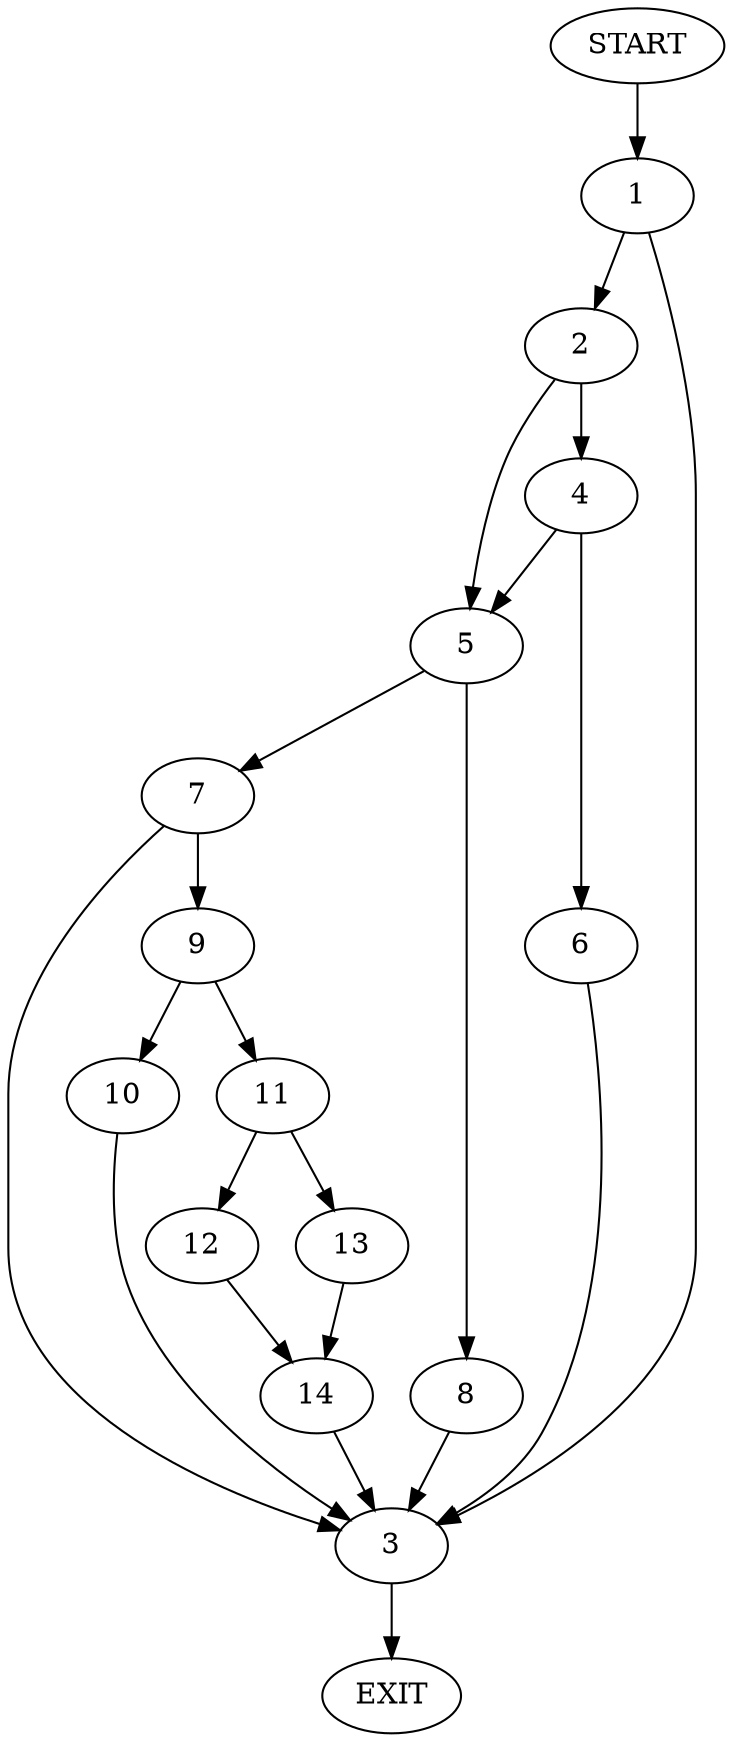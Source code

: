 digraph {
0 [label="START"]
15 [label="EXIT"]
0 -> 1
1 -> 2
1 -> 3
3 -> 15
2 -> 4
2 -> 5
4 -> 6
4 -> 5
5 -> 7
5 -> 8
6 -> 3
8 -> 3
7 -> 9
7 -> 3
9 -> 10
9 -> 11
10 -> 3
11 -> 12
11 -> 13
13 -> 14
12 -> 14
14 -> 3
}
